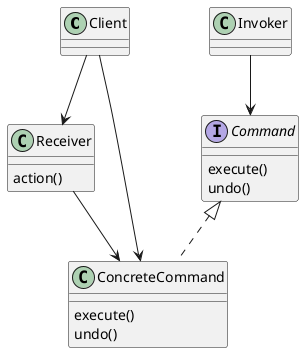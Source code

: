 @startuml

class Client{
}

class Receiver{
    action()
}

interface Command{
    execute()
    undo()
}

class ConcreteCommand{
    execute()
    undo()
}

class Invoker{

}

Client --> Receiver
Client --> ConcreteCommand
Receiver --> ConcreteCommand

Command <|.. ConcreteCommand

Invoker --> Command




@enduml